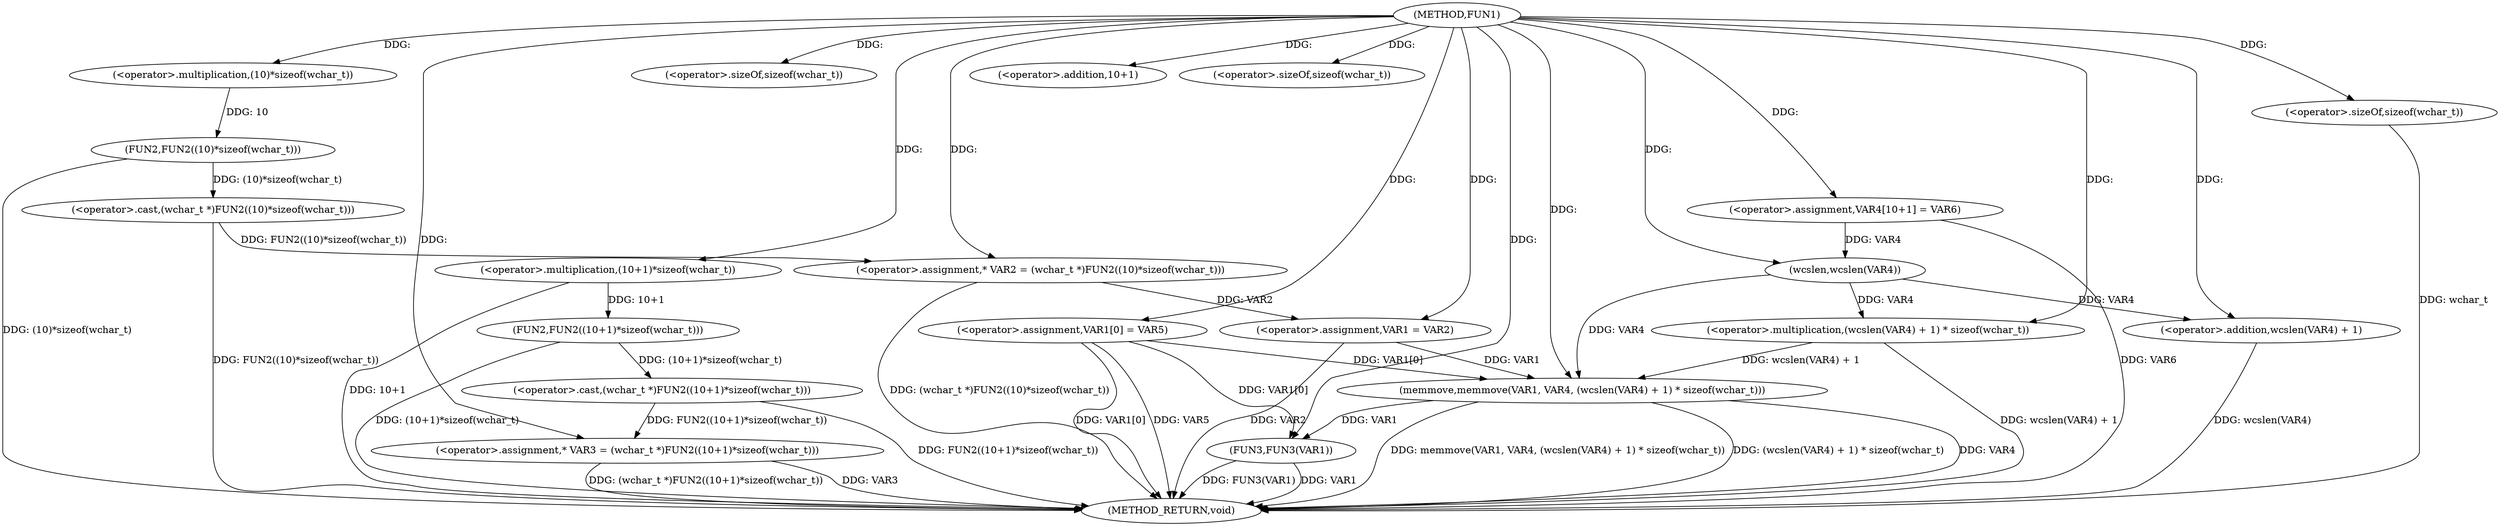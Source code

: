 digraph FUN1 {  
"1000100" [label = "(METHOD,FUN1)" ]
"1000152" [label = "(METHOD_RETURN,void)" ]
"1000104" [label = "(<operator>.assignment,* VAR2 = (wchar_t *)FUN2((10)*sizeof(wchar_t)))" ]
"1000106" [label = "(<operator>.cast,(wchar_t *)FUN2((10)*sizeof(wchar_t)))" ]
"1000108" [label = "(FUN2,FUN2((10)*sizeof(wchar_t)))" ]
"1000109" [label = "(<operator>.multiplication,(10)*sizeof(wchar_t))" ]
"1000111" [label = "(<operator>.sizeOf,sizeof(wchar_t))" ]
"1000114" [label = "(<operator>.assignment,* VAR3 = (wchar_t *)FUN2((10+1)*sizeof(wchar_t)))" ]
"1000116" [label = "(<operator>.cast,(wchar_t *)FUN2((10+1)*sizeof(wchar_t)))" ]
"1000118" [label = "(FUN2,FUN2((10+1)*sizeof(wchar_t)))" ]
"1000119" [label = "(<operator>.multiplication,(10+1)*sizeof(wchar_t))" ]
"1000120" [label = "(<operator>.addition,10+1)" ]
"1000123" [label = "(<operator>.sizeOf,sizeof(wchar_t))" ]
"1000127" [label = "(<operator>.assignment,VAR1 = VAR2)" ]
"1000130" [label = "(<operator>.assignment,VAR1[0] = VAR5)" ]
"1000137" [label = "(<operator>.assignment,VAR4[10+1] = VAR6)" ]
"1000140" [label = "(memmove,memmove(VAR1, VAR4, (wcslen(VAR4) + 1) * sizeof(wchar_t)))" ]
"1000143" [label = "(<operator>.multiplication,(wcslen(VAR4) + 1) * sizeof(wchar_t))" ]
"1000144" [label = "(<operator>.addition,wcslen(VAR4) + 1)" ]
"1000145" [label = "(wcslen,wcslen(VAR4))" ]
"1000148" [label = "(<operator>.sizeOf,sizeof(wchar_t))" ]
"1000150" [label = "(FUN3,FUN3(VAR1))" ]
  "1000140" -> "1000152"  [ label = "DDG: VAR4"] 
  "1000106" -> "1000152"  [ label = "DDG: FUN2((10)*sizeof(wchar_t))"] 
  "1000150" -> "1000152"  [ label = "DDG: VAR1"] 
  "1000137" -> "1000152"  [ label = "DDG: VAR6"] 
  "1000140" -> "1000152"  [ label = "DDG: memmove(VAR1, VAR4, (wcslen(VAR4) + 1) * sizeof(wchar_t))"] 
  "1000114" -> "1000152"  [ label = "DDG: VAR3"] 
  "1000116" -> "1000152"  [ label = "DDG: FUN2((10+1)*sizeof(wchar_t))"] 
  "1000119" -> "1000152"  [ label = "DDG: 10+1"] 
  "1000150" -> "1000152"  [ label = "DDG: FUN3(VAR1)"] 
  "1000118" -> "1000152"  [ label = "DDG: (10+1)*sizeof(wchar_t)"] 
  "1000114" -> "1000152"  [ label = "DDG: (wchar_t *)FUN2((10+1)*sizeof(wchar_t))"] 
  "1000130" -> "1000152"  [ label = "DDG: VAR1[0]"] 
  "1000127" -> "1000152"  [ label = "DDG: VAR2"] 
  "1000143" -> "1000152"  [ label = "DDG: wcslen(VAR4) + 1"] 
  "1000130" -> "1000152"  [ label = "DDG: VAR5"] 
  "1000148" -> "1000152"  [ label = "DDG: wchar_t"] 
  "1000140" -> "1000152"  [ label = "DDG: (wcslen(VAR4) + 1) * sizeof(wchar_t)"] 
  "1000144" -> "1000152"  [ label = "DDG: wcslen(VAR4)"] 
  "1000104" -> "1000152"  [ label = "DDG: (wchar_t *)FUN2((10)*sizeof(wchar_t))"] 
  "1000108" -> "1000152"  [ label = "DDG: (10)*sizeof(wchar_t)"] 
  "1000106" -> "1000104"  [ label = "DDG: FUN2((10)*sizeof(wchar_t))"] 
  "1000100" -> "1000104"  [ label = "DDG: "] 
  "1000108" -> "1000106"  [ label = "DDG: (10)*sizeof(wchar_t)"] 
  "1000109" -> "1000108"  [ label = "DDG: 10"] 
  "1000100" -> "1000109"  [ label = "DDG: "] 
  "1000100" -> "1000111"  [ label = "DDG: "] 
  "1000116" -> "1000114"  [ label = "DDG: FUN2((10+1)*sizeof(wchar_t))"] 
  "1000100" -> "1000114"  [ label = "DDG: "] 
  "1000118" -> "1000116"  [ label = "DDG: (10+1)*sizeof(wchar_t)"] 
  "1000119" -> "1000118"  [ label = "DDG: 10+1"] 
  "1000100" -> "1000119"  [ label = "DDG: "] 
  "1000100" -> "1000120"  [ label = "DDG: "] 
  "1000100" -> "1000123"  [ label = "DDG: "] 
  "1000104" -> "1000127"  [ label = "DDG: VAR2"] 
  "1000100" -> "1000127"  [ label = "DDG: "] 
  "1000100" -> "1000130"  [ label = "DDG: "] 
  "1000100" -> "1000137"  [ label = "DDG: "] 
  "1000127" -> "1000140"  [ label = "DDG: VAR1"] 
  "1000130" -> "1000140"  [ label = "DDG: VAR1[0]"] 
  "1000100" -> "1000140"  [ label = "DDG: "] 
  "1000145" -> "1000140"  [ label = "DDG: VAR4"] 
  "1000143" -> "1000140"  [ label = "DDG: wcslen(VAR4) + 1"] 
  "1000145" -> "1000143"  [ label = "DDG: VAR4"] 
  "1000100" -> "1000143"  [ label = "DDG: "] 
  "1000145" -> "1000144"  [ label = "DDG: VAR4"] 
  "1000137" -> "1000145"  [ label = "DDG: VAR4"] 
  "1000100" -> "1000145"  [ label = "DDG: "] 
  "1000100" -> "1000144"  [ label = "DDG: "] 
  "1000100" -> "1000148"  [ label = "DDG: "] 
  "1000140" -> "1000150"  [ label = "DDG: VAR1"] 
  "1000130" -> "1000150"  [ label = "DDG: VAR1[0]"] 
  "1000100" -> "1000150"  [ label = "DDG: "] 
}
